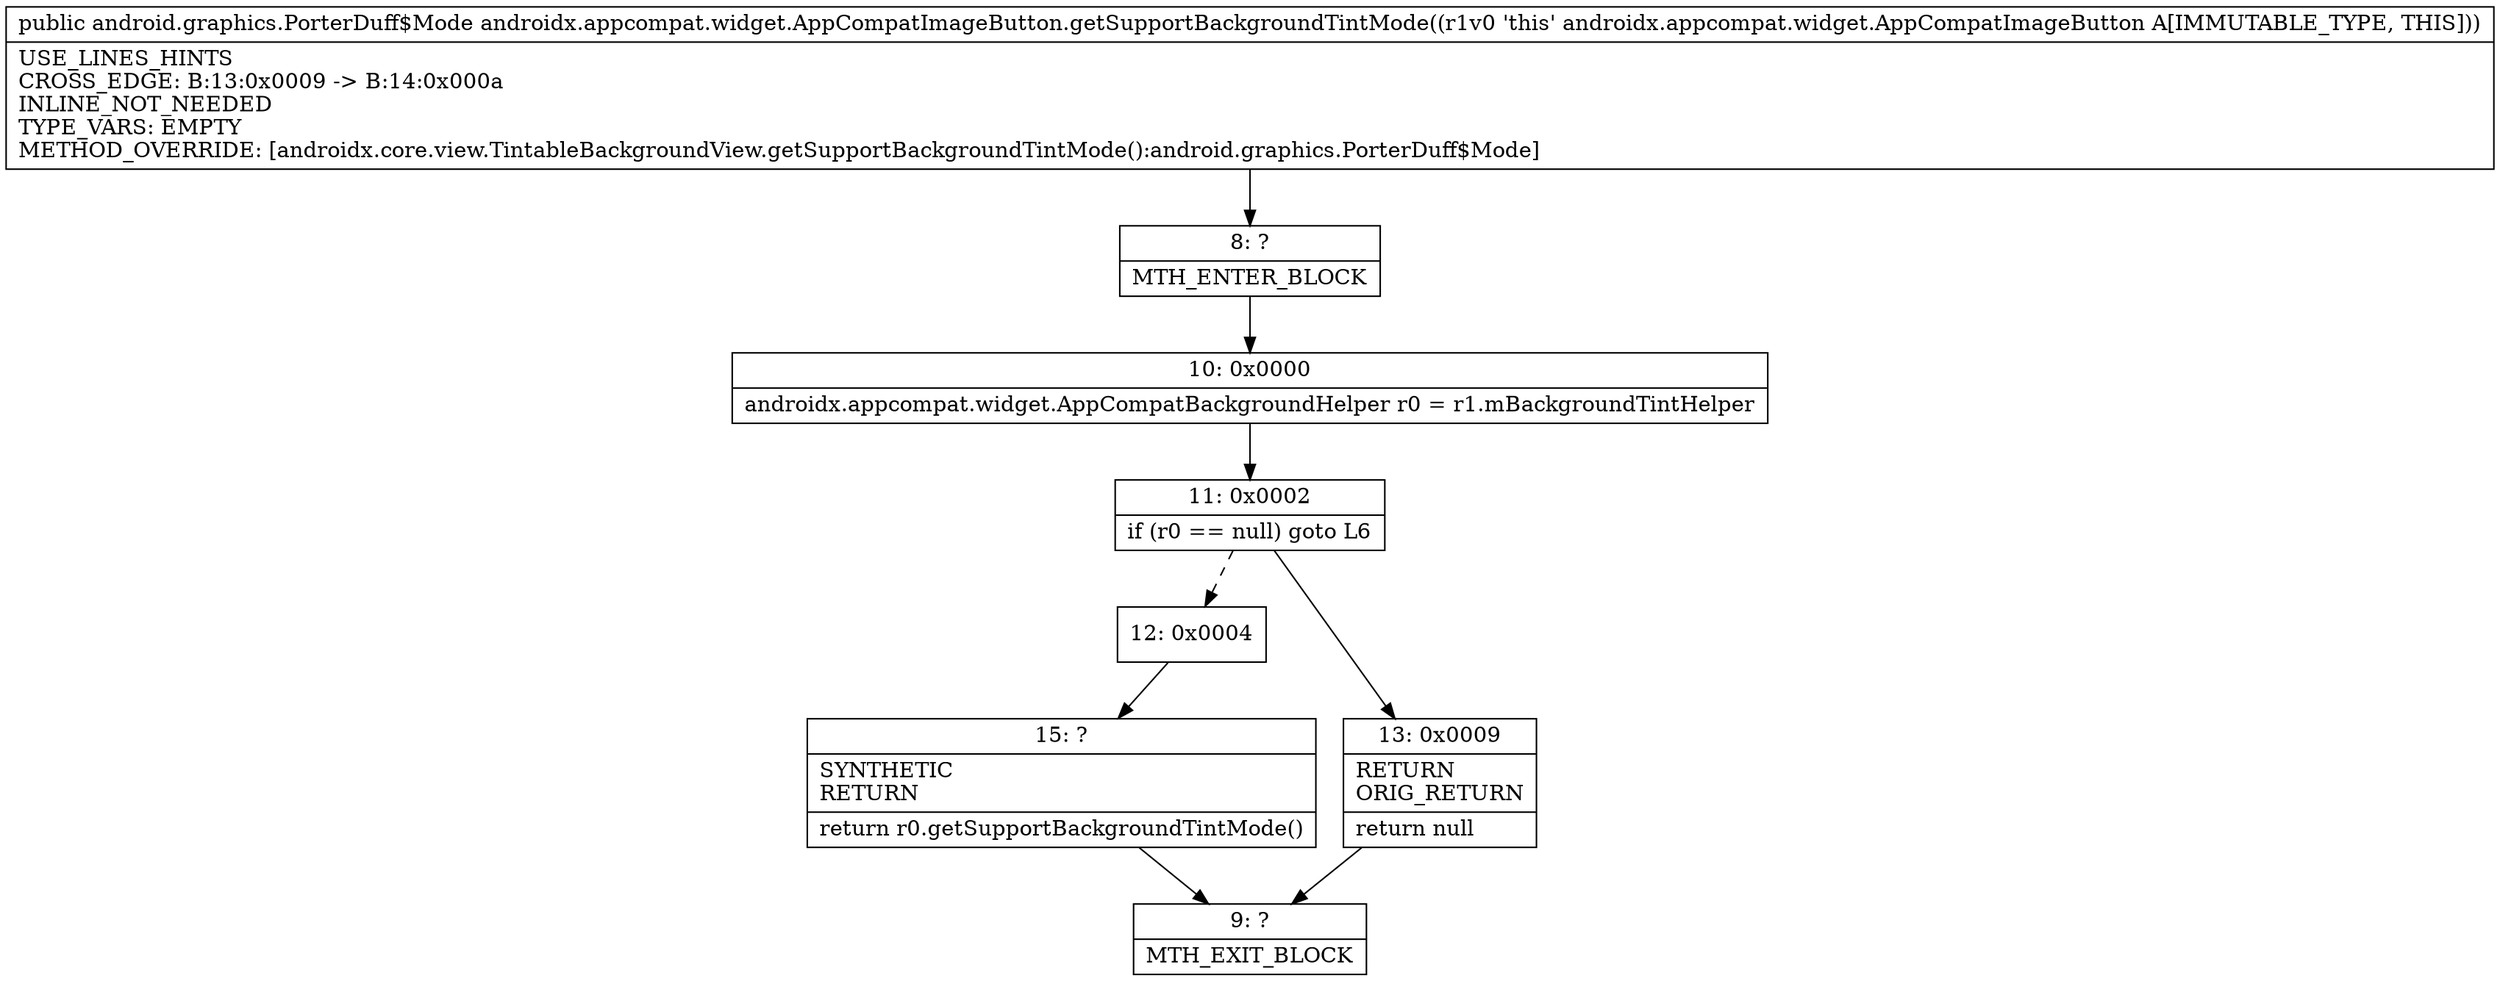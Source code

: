 digraph "CFG forandroidx.appcompat.widget.AppCompatImageButton.getSupportBackgroundTintMode()Landroid\/graphics\/PorterDuff$Mode;" {
Node_8 [shape=record,label="{8\:\ ?|MTH_ENTER_BLOCK\l}"];
Node_10 [shape=record,label="{10\:\ 0x0000|androidx.appcompat.widget.AppCompatBackgroundHelper r0 = r1.mBackgroundTintHelper\l}"];
Node_11 [shape=record,label="{11\:\ 0x0002|if (r0 == null) goto L6\l}"];
Node_12 [shape=record,label="{12\:\ 0x0004}"];
Node_15 [shape=record,label="{15\:\ ?|SYNTHETIC\lRETURN\l|return r0.getSupportBackgroundTintMode()\l}"];
Node_9 [shape=record,label="{9\:\ ?|MTH_EXIT_BLOCK\l}"];
Node_13 [shape=record,label="{13\:\ 0x0009|RETURN\lORIG_RETURN\l|return null\l}"];
MethodNode[shape=record,label="{public android.graphics.PorterDuff$Mode androidx.appcompat.widget.AppCompatImageButton.getSupportBackgroundTintMode((r1v0 'this' androidx.appcompat.widget.AppCompatImageButton A[IMMUTABLE_TYPE, THIS]))  | USE_LINES_HINTS\lCROSS_EDGE: B:13:0x0009 \-\> B:14:0x000a\lINLINE_NOT_NEEDED\lTYPE_VARS: EMPTY\lMETHOD_OVERRIDE: [androidx.core.view.TintableBackgroundView.getSupportBackgroundTintMode():android.graphics.PorterDuff$Mode]\l}"];
MethodNode -> Node_8;Node_8 -> Node_10;
Node_10 -> Node_11;
Node_11 -> Node_12[style=dashed];
Node_11 -> Node_13;
Node_12 -> Node_15;
Node_15 -> Node_9;
Node_13 -> Node_9;
}

